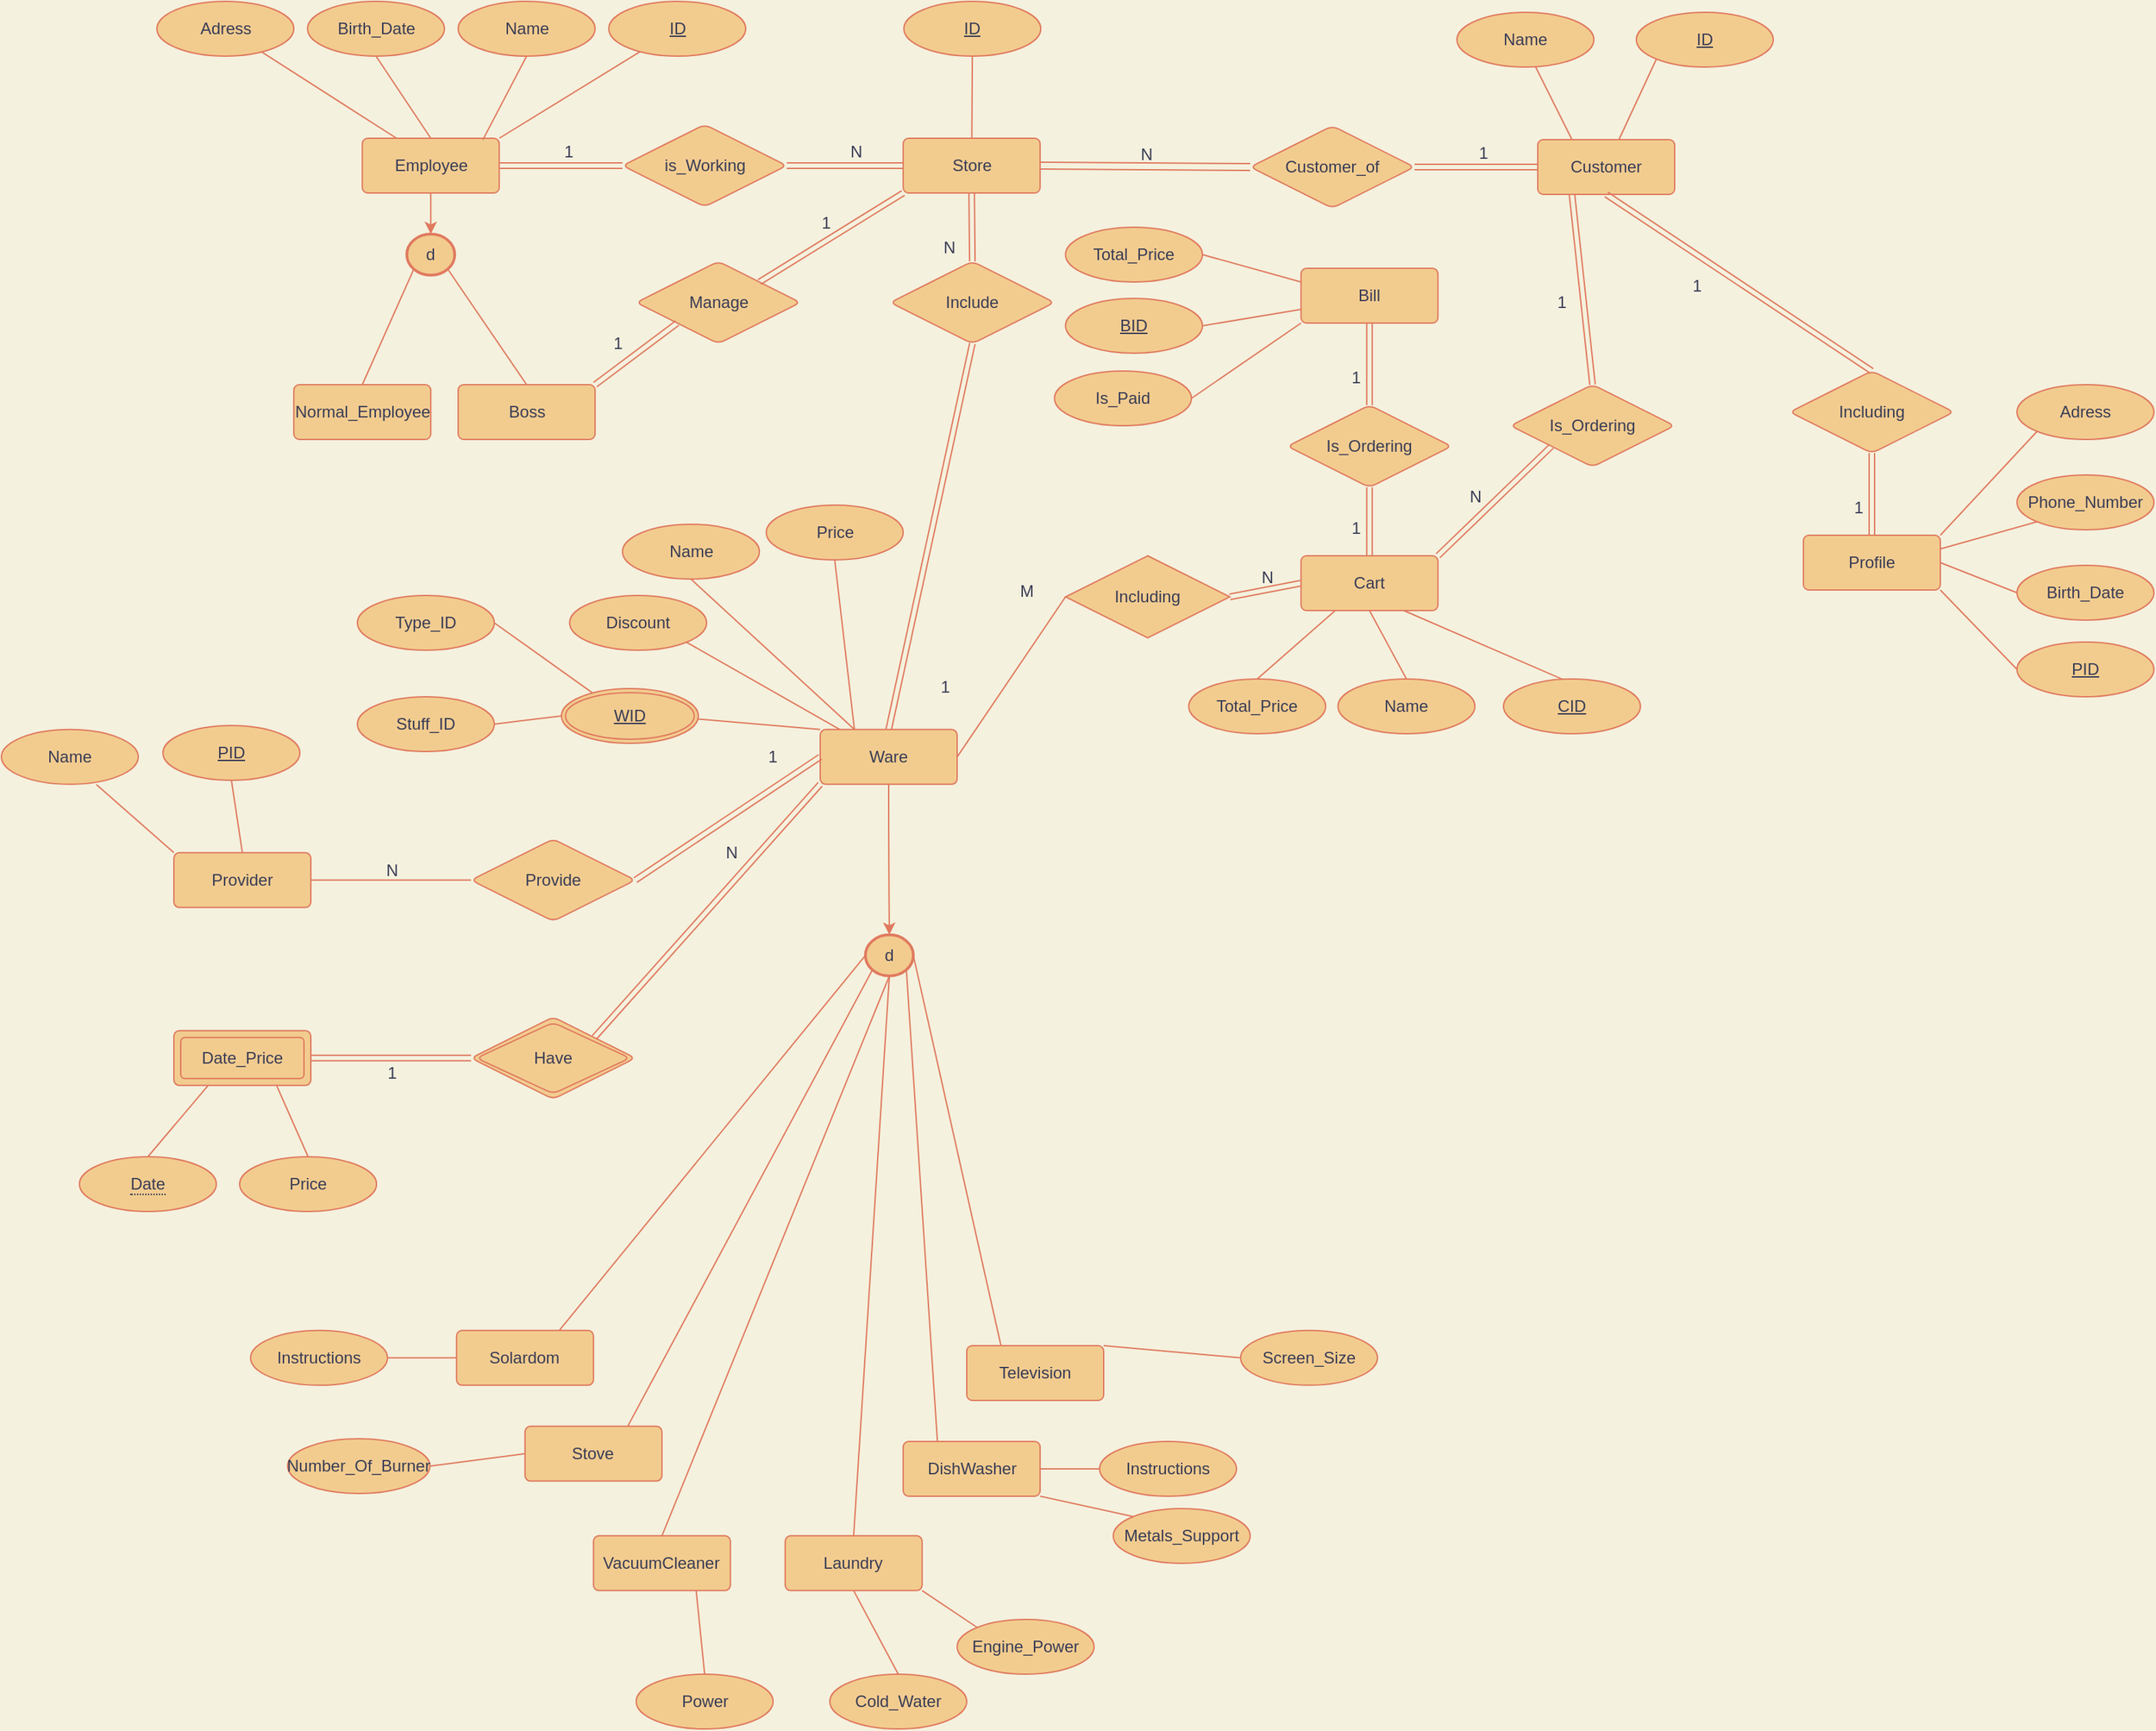 <mxfile version="20.3.0" type="device"><diagram id="0K8m67mz3kVKrbg-0dJ5" name="Page-1"><mxGraphModel dx="1678" dy="1088" grid="0" gridSize="10" guides="1" tooltips="1" connect="1" arrows="1" fold="1" page="0" pageScale="1" pageWidth="850" pageHeight="1100" background="#F4F1DE" math="0" shadow="0"><root><mxCell id="0"/><mxCell id="1" parent="0"/><mxCell id="7-A9rH8ez6RFfHPaf1sq-1" value="Store" style="rounded=1;arcSize=10;whiteSpace=wrap;html=1;align=center;fillColor=#F2CC8F;strokeColor=#E07A5F;fontColor=#393C56;" parent="1" vertex="1"><mxGeometry x="306.59" y="-1" width="100" height="40" as="geometry"/></mxCell><mxCell id="7-A9rH8ez6RFfHPaf1sq-2" value="Customer" style="rounded=1;arcSize=10;whiteSpace=wrap;html=1;align=center;fillColor=#F2CC8F;strokeColor=#E07A5F;fontColor=#393C56;" parent="1" vertex="1"><mxGeometry x="770" width="100" height="40" as="geometry"/></mxCell><mxCell id="7-A9rH8ez6RFfHPaf1sq-3" value="Profile" style="rounded=1;arcSize=10;whiteSpace=wrap;html=1;align=center;fillColor=#F2CC8F;strokeColor=#E07A5F;fontColor=#393C56;" parent="1" vertex="1"><mxGeometry x="964" y="289" width="100" height="40" as="geometry"/></mxCell><mxCell id="Cw_K9Ib3Nc2-OwLDgneB-22" style="edgeStyle=none;rounded=0;orthogonalLoop=1;jettySize=auto;html=1;exitX=0.75;exitY=1;exitDx=0;exitDy=0;entryX=0.5;entryY=0;entryDx=0;entryDy=0;strokeColor=#E07A5F;fontColor=#393C56;endArrow=none;endFill=0;fillColor=#F2CC8F;labelBackgroundColor=#F4F1DE;" parent="1" source="7-A9rH8ez6RFfHPaf1sq-4" edge="1"><mxGeometry relative="1" as="geometry"><mxPoint x="792.13" y="396" as="targetPoint"/></mxGeometry></mxCell><mxCell id="Cw_K9Ib3Nc2-OwLDgneB-26" style="edgeStyle=none;rounded=0;orthogonalLoop=1;jettySize=auto;html=1;exitX=0.25;exitY=1;exitDx=0;exitDy=0;entryX=0.5;entryY=0;entryDx=0;entryDy=0;strokeColor=#E07A5F;fontColor=#393C56;endArrow=none;endFill=0;fillColor=#F2CC8F;labelBackgroundColor=#F4F1DE;" parent="1" source="7-A9rH8ez6RFfHPaf1sq-4" target="Cw_K9Ib3Nc2-OwLDgneB-25" edge="1"><mxGeometry relative="1" as="geometry"/></mxCell><mxCell id="7-A9rH8ez6RFfHPaf1sq-4" value="Cart" style="rounded=1;arcSize=10;whiteSpace=wrap;html=1;align=center;fillColor=#F2CC8F;strokeColor=#E07A5F;fontColor=#393C56;" parent="1" vertex="1"><mxGeometry x="597.13" y="304" width="100" height="40" as="geometry"/></mxCell><mxCell id="Cw_K9Ib3Nc2-OwLDgneB-28" style="edgeStyle=none;rounded=0;orthogonalLoop=1;jettySize=auto;html=1;exitX=0;exitY=0.75;exitDx=0;exitDy=0;entryX=1;entryY=0.5;entryDx=0;entryDy=0;strokeColor=#E07A5F;fontColor=#393C56;endArrow=none;endFill=0;fillColor=#F2CC8F;labelBackgroundColor=#F4F1DE;" parent="1" source="7-A9rH8ez6RFfHPaf1sq-5" target="Cw_K9Ib3Nc2-OwLDgneB-27" edge="1"><mxGeometry relative="1" as="geometry"/></mxCell><mxCell id="Cw_K9Ib3Nc2-OwLDgneB-31" style="edgeStyle=none;rounded=0;orthogonalLoop=1;jettySize=auto;html=1;exitX=0;exitY=0.25;exitDx=0;exitDy=0;entryX=1;entryY=0.5;entryDx=0;entryDy=0;strokeColor=#E07A5F;fontColor=#393C56;endArrow=none;endFill=0;fillColor=#F2CC8F;labelBackgroundColor=#F4F1DE;" parent="1" source="7-A9rH8ez6RFfHPaf1sq-5" target="Cw_K9Ib3Nc2-OwLDgneB-30" edge="1"><mxGeometry relative="1" as="geometry"/></mxCell><mxCell id="7-A9rH8ez6RFfHPaf1sq-5" value="Bill" style="rounded=1;arcSize=10;whiteSpace=wrap;html=1;align=center;fillColor=#F2CC8F;strokeColor=#E07A5F;fontColor=#393C56;" parent="1" vertex="1"><mxGeometry x="597.13" y="94" width="100" height="40" as="geometry"/></mxCell><mxCell id="6BX1TcSBkfAeK8ktZ0LU-43" style="edgeStyle=orthogonalEdgeStyle;rounded=1;orthogonalLoop=1;jettySize=auto;html=1;exitX=0.5;exitY=1;exitDx=0;exitDy=0;entryX=0.5;entryY=0;entryDx=0;entryDy=0;entryPerimeter=0;fontSize=12;fillColor=#F2CC8F;arcSize=10;labelBackgroundColor=#F4F1DE;strokeColor=#E07A5F;fontColor=#393C56;curved=1;" parent="1" source="7-A9rH8ez6RFfHPaf1sq-6" target="UcFpn1tw72KfhD2jAmFP-2" edge="1"><mxGeometry relative="1" as="geometry"/></mxCell><mxCell id="7-A9rH8ez6RFfHPaf1sq-6" value="Ware" style="rounded=1;arcSize=10;whiteSpace=wrap;html=1;align=center;fillColor=#F2CC8F;strokeColor=#E07A5F;fontColor=#393C56;" parent="1" vertex="1"><mxGeometry x="246" y="430.93" width="100" height="40" as="geometry"/></mxCell><mxCell id="UcFpn1tw72KfhD2jAmFP-2" value="d" style="strokeWidth=2;html=1;shape=mxgraph.flowchart.start_2;whiteSpace=wrap;rounded=1;arcSize=10;fillColor=#F2CC8F;strokeColor=#E07A5F;fontColor=#393C56;" parent="1" vertex="1"><mxGeometry x="279" y="580.93" width="35" height="30" as="geometry"/></mxCell><mxCell id="LbH3rK-ADsVCPcnvEdE2-10" style="rounded=0;orthogonalLoop=1;jettySize=auto;html=1;exitX=1;exitY=0;exitDx=0;exitDy=0;entryX=0;entryY=0.5;entryDx=0;entryDy=0;strokeColor=#E07A5F;fontColor=#393C56;fillColor=#F2CC8F;endArrow=none;endFill=0;" edge="1" parent="1" source="UcFpn1tw72KfhD2jAmFP-3" target="LbH3rK-ADsVCPcnvEdE2-9"><mxGeometry relative="1" as="geometry"/></mxCell><mxCell id="UcFpn1tw72KfhD2jAmFP-3" value="Television" style="rounded=1;arcSize=10;whiteSpace=wrap;html=1;align=center;fillColor=#F2CC8F;strokeColor=#E07A5F;fontColor=#393C56;" parent="1" vertex="1"><mxGeometry x="353" y="881" width="100" height="40" as="geometry"/></mxCell><mxCell id="LbH3rK-ADsVCPcnvEdE2-20" style="edgeStyle=none;rounded=0;orthogonalLoop=1;jettySize=auto;html=1;exitX=1;exitY=0.5;exitDx=0;exitDy=0;strokeColor=#E07A5F;fontColor=#393C56;endArrow=none;endFill=0;fillColor=#F2CC8F;entryX=0;entryY=0.5;entryDx=0;entryDy=0;" edge="1" parent="1" source="UcFpn1tw72KfhD2jAmFP-4" target="LbH3rK-ADsVCPcnvEdE2-19"><mxGeometry relative="1" as="geometry"/></mxCell><mxCell id="LbH3rK-ADsVCPcnvEdE2-23" style="edgeStyle=none;rounded=0;orthogonalLoop=1;jettySize=auto;html=1;exitX=1;exitY=1;exitDx=0;exitDy=0;entryX=0;entryY=0;entryDx=0;entryDy=0;strokeColor=#E07A5F;fontColor=#393C56;endArrow=none;endFill=0;fillColor=#F2CC8F;" edge="1" parent="1" source="UcFpn1tw72KfhD2jAmFP-4" target="LbH3rK-ADsVCPcnvEdE2-22"><mxGeometry relative="1" as="geometry"/></mxCell><mxCell id="UcFpn1tw72KfhD2jAmFP-4" value="DishWasher" style="rounded=1;arcSize=10;whiteSpace=wrap;html=1;align=center;fillColor=#F2CC8F;strokeColor=#E07A5F;fontColor=#393C56;" parent="1" vertex="1"><mxGeometry x="306.59" y="951" width="100" height="40" as="geometry"/></mxCell><mxCell id="LbH3rK-ADsVCPcnvEdE2-26" style="edgeStyle=none;rounded=0;orthogonalLoop=1;jettySize=auto;html=1;exitX=0.5;exitY=1;exitDx=0;exitDy=0;entryX=0.5;entryY=0;entryDx=0;entryDy=0;strokeColor=#E07A5F;fontColor=#393C56;endArrow=none;endFill=0;fillColor=#F2CC8F;" edge="1" parent="1" source="UcFpn1tw72KfhD2jAmFP-5" target="LbH3rK-ADsVCPcnvEdE2-25"><mxGeometry relative="1" as="geometry"/></mxCell><mxCell id="LbH3rK-ADsVCPcnvEdE2-27" style="edgeStyle=none;rounded=0;orthogonalLoop=1;jettySize=auto;html=1;exitX=1;exitY=1;exitDx=0;exitDy=0;entryX=0;entryY=0;entryDx=0;entryDy=0;strokeColor=#E07A5F;fontColor=#393C56;endArrow=none;endFill=0;fillColor=#F2CC8F;" edge="1" parent="1" source="UcFpn1tw72KfhD2jAmFP-5" target="LbH3rK-ADsVCPcnvEdE2-24"><mxGeometry relative="1" as="geometry"/></mxCell><mxCell id="UcFpn1tw72KfhD2jAmFP-5" value="Laundry" style="rounded=1;arcSize=10;whiteSpace=wrap;html=1;align=center;fillColor=#F2CC8F;strokeColor=#E07A5F;fontColor=#393C56;" parent="1" vertex="1"><mxGeometry x="220.41" y="1019.93" width="100" height="40" as="geometry"/></mxCell><mxCell id="UcFpn1tw72KfhD2jAmFP-6" value="Stove" style="rounded=1;arcSize=10;whiteSpace=wrap;html=1;align=center;fillColor=#F2CC8F;strokeColor=#E07A5F;fontColor=#393C56;" parent="1" vertex="1"><mxGeometry x="30.41" y="939.93" width="100" height="40" as="geometry"/></mxCell><mxCell id="UcFpn1tw72KfhD2jAmFP-7" value="Solardom" style="rounded=1;arcSize=10;whiteSpace=wrap;html=1;align=center;fillColor=#F2CC8F;strokeColor=#E07A5F;fontColor=#393C56;" parent="1" vertex="1"><mxGeometry x="-19.59" y="869.93" width="100" height="40" as="geometry"/></mxCell><mxCell id="LbH3rK-ADsVCPcnvEdE2-29" style="edgeStyle=none;rounded=0;orthogonalLoop=1;jettySize=auto;html=1;exitX=0.75;exitY=1;exitDx=0;exitDy=0;entryX=0.5;entryY=0;entryDx=0;entryDy=0;strokeColor=#E07A5F;fontColor=#393C56;endArrow=none;endFill=0;fillColor=#F2CC8F;" edge="1" parent="1" source="UcFpn1tw72KfhD2jAmFP-8" target="LbH3rK-ADsVCPcnvEdE2-28"><mxGeometry relative="1" as="geometry"/></mxCell><mxCell id="UcFpn1tw72KfhD2jAmFP-8" value="VacuumCleaner" style="rounded=1;arcSize=10;whiteSpace=wrap;html=1;align=center;fillColor=#F2CC8F;strokeColor=#E07A5F;fontColor=#393C56;" parent="1" vertex="1"><mxGeometry x="80.41" y="1019.93" width="100" height="40" as="geometry"/></mxCell><mxCell id="Cw_K9Ib3Nc2-OwLDgneB-60" style="edgeStyle=none;rounded=0;orthogonalLoop=1;jettySize=auto;html=1;exitX=0.5;exitY=0;exitDx=0;exitDy=0;entryX=0.5;entryY=1;entryDx=0;entryDy=0;strokeColor=#E07A5F;fontColor=#393C56;endArrow=none;endFill=0;fillColor=#F2CC8F;labelBackgroundColor=#F4F1DE;" parent="1" source="UcFpn1tw72KfhD2jAmFP-10" target="Cw_K9Ib3Nc2-OwLDgneB-58" edge="1"><mxGeometry relative="1" as="geometry"/></mxCell><mxCell id="Cw_K9Ib3Nc2-OwLDgneB-61" style="edgeStyle=none;rounded=0;orthogonalLoop=1;jettySize=auto;html=1;exitX=0;exitY=0;exitDx=0;exitDy=0;entryX=0.694;entryY=1.005;entryDx=0;entryDy=0;entryPerimeter=0;strokeColor=#E07A5F;fontColor=#393C56;endArrow=none;endFill=0;fillColor=#F2CC8F;labelBackgroundColor=#F4F1DE;" parent="1" source="UcFpn1tw72KfhD2jAmFP-10" target="Cw_K9Ib3Nc2-OwLDgneB-59" edge="1"><mxGeometry relative="1" as="geometry"/></mxCell><mxCell id="UcFpn1tw72KfhD2jAmFP-10" value="Provider" style="rounded=1;arcSize=10;whiteSpace=wrap;html=1;align=center;fillColor=#F2CC8F;strokeColor=#E07A5F;fontColor=#393C56;" parent="1" vertex="1"><mxGeometry x="-226" y="520.93" width="100" height="40" as="geometry"/></mxCell><mxCell id="UcFpn1tw72KfhD2jAmFP-11" value="Boss" style="rounded=1;arcSize=10;whiteSpace=wrap;html=1;align=center;fillColor=#F2CC8F;strokeColor=#E07A5F;fontColor=#393C56;" parent="1" vertex="1"><mxGeometry x="-18.41" y="179" width="100" height="40" as="geometry"/></mxCell><mxCell id="6BX1TcSBkfAeK8ktZ0LU-69" style="edgeStyle=orthogonalEdgeStyle;rounded=1;orthogonalLoop=1;jettySize=auto;html=1;exitX=0.5;exitY=1;exitDx=0;exitDy=0;entryX=0.5;entryY=0;entryDx=0;entryDy=0;entryPerimeter=0;fontSize=12;fillColor=#F2CC8F;arcSize=10;labelBackgroundColor=#F4F1DE;strokeColor=#E07A5F;fontColor=#393C56;curved=1;" parent="1" source="UcFpn1tw72KfhD2jAmFP-12" target="6BX1TcSBkfAeK8ktZ0LU-68" edge="1"><mxGeometry relative="1" as="geometry"/></mxCell><mxCell id="6BX1TcSBkfAeK8ktZ0LU-89" style="edgeStyle=none;rounded=1;orthogonalLoop=1;jettySize=auto;html=1;exitX=1;exitY=0;exitDx=0;exitDy=0;endArrow=none;endFill=0;fontSize=12;fillColor=#F2CC8F;arcSize=10;labelBackgroundColor=#F4F1DE;strokeColor=#E07A5F;fontColor=#393C56;curved=1;" parent="1" source="UcFpn1tw72KfhD2jAmFP-12" target="6BX1TcSBkfAeK8ktZ0LU-88" edge="1"><mxGeometry relative="1" as="geometry"/></mxCell><mxCell id="6BX1TcSBkfAeK8ktZ0LU-100" style="rounded=1;orthogonalLoop=1;jettySize=auto;html=1;exitX=0.25;exitY=0;exitDx=0;exitDy=0;strokeColor=#E07A5F;fontColor=#393C56;fillColor=#F2CC8F;endArrow=none;endFill=0;labelBackgroundColor=#F4F1DE;curved=1;" parent="1" source="UcFpn1tw72KfhD2jAmFP-12" target="6BX1TcSBkfAeK8ktZ0LU-96" edge="1"><mxGeometry relative="1" as="geometry"/></mxCell><mxCell id="UcFpn1tw72KfhD2jAmFP-12" value="Employee" style="rounded=1;arcSize=10;whiteSpace=wrap;html=1;align=center;fillColor=#F2CC8F;strokeColor=#E07A5F;fontColor=#393C56;" parent="1" vertex="1"><mxGeometry x="-88.41" y="-1" width="100" height="40" as="geometry"/></mxCell><mxCell id="6BX1TcSBkfAeK8ktZ0LU-1" value="Customer_of" style="shape=rhombus;perimeter=rhombusPerimeter;whiteSpace=wrap;html=1;align=center;rounded=1;arcSize=10;fillColor=#F2CC8F;strokeColor=#E07A5F;fontColor=#393C56;" parent="1" vertex="1"><mxGeometry x="560" y="-10" width="120" height="60" as="geometry"/></mxCell><mxCell id="6BX1TcSBkfAeK8ktZ0LU-2" value="" style="shape=link;html=1;rounded=1;exitX=1;exitY=0.5;exitDx=0;exitDy=0;width=-5;entryX=0;entryY=0.5;entryDx=0;entryDy=0;fontSize=12;fillColor=#F2CC8F;arcSize=10;labelBackgroundColor=#F4F1DE;strokeColor=#E07A5F;fontColor=#393C56;curved=1;" parent="1" source="7-A9rH8ez6RFfHPaf1sq-1" target="6BX1TcSBkfAeK8ktZ0LU-1" edge="1"><mxGeometry relative="1" as="geometry"><mxPoint x="460" y="130" as="sourcePoint"/><mxPoint x="620" y="130" as="targetPoint"/></mxGeometry></mxCell><mxCell id="6BX1TcSBkfAeK8ktZ0LU-3" value="N" style="resizable=0;html=1;align=center;verticalAlign=middle;rounded=1;arcSize=10;fillColor=#F2CC8F;strokeColor=#E07A5F;fontColor=#393C56;" parent="6BX1TcSBkfAeK8ktZ0LU-2" connectable="0" vertex="1"><mxGeometry x="1" relative="1" as="geometry"><mxPoint x="-76" y="-9" as="offset"/></mxGeometry></mxCell><mxCell id="6BX1TcSBkfAeK8ktZ0LU-9" value="" style="shape=link;html=1;rounded=1;exitX=1;exitY=0.5;exitDx=0;exitDy=0;entryX=0;entryY=0.5;entryDx=0;entryDy=0;fontSize=12;fillColor=#F2CC8F;arcSize=10;labelBackgroundColor=#F4F1DE;strokeColor=#E07A5F;fontColor=#393C56;curved=1;" parent="1" source="6BX1TcSBkfAeK8ktZ0LU-1" target="7-A9rH8ez6RFfHPaf1sq-2" edge="1"><mxGeometry relative="1" as="geometry"><mxPoint x="570" y="159.5" as="sourcePoint"/><mxPoint x="730" y="159.5" as="targetPoint"/></mxGeometry></mxCell><mxCell id="6BX1TcSBkfAeK8ktZ0LU-10" value="1" style="resizable=0;html=1;align=center;verticalAlign=middle;rounded=1;arcSize=10;fillColor=#F2CC8F;strokeColor=#E07A5F;fontColor=#393C56;" parent="6BX1TcSBkfAeK8ktZ0LU-9" connectable="0" vertex="1"><mxGeometry x="1" relative="1" as="geometry"><mxPoint x="-40" y="-10" as="offset"/></mxGeometry></mxCell><mxCell id="6BX1TcSBkfAeK8ktZ0LU-11" value="Including" style="shape=rhombus;perimeter=rhombusPerimeter;whiteSpace=wrap;html=1;align=center;rounded=1;arcSize=10;fillColor=#F2CC8F;strokeColor=#E07A5F;fontColor=#393C56;" parent="1" vertex="1"><mxGeometry x="954" y="169" width="120" height="60" as="geometry"/></mxCell><mxCell id="6BX1TcSBkfAeK8ktZ0LU-12" value="" style="shape=link;html=1;rounded=1;entryX=0.5;entryY=1;entryDx=0;entryDy=0;exitX=0.5;exitY=0;exitDx=0;exitDy=0;fontSize=12;fillColor=#F2CC8F;arcSize=10;labelBackgroundColor=#F4F1DE;strokeColor=#E07A5F;fontColor=#393C56;curved=1;" parent="1" source="6BX1TcSBkfAeK8ktZ0LU-11" target="7-A9rH8ez6RFfHPaf1sq-2" edge="1"><mxGeometry relative="1" as="geometry"><mxPoint x="600" y="110" as="sourcePoint"/><mxPoint x="760" y="110" as="targetPoint"/></mxGeometry></mxCell><mxCell id="6BX1TcSBkfAeK8ktZ0LU-13" value="1" style="resizable=0;html=1;align=center;verticalAlign=middle;rounded=1;arcSize=10;fillColor=#F2CC8F;strokeColor=#E07A5F;fontColor=#393C56;" parent="6BX1TcSBkfAeK8ktZ0LU-12" connectable="0" vertex="1"><mxGeometry x="1" relative="1" as="geometry"><mxPoint x="66" y="67" as="offset"/></mxGeometry></mxCell><mxCell id="6BX1TcSBkfAeK8ktZ0LU-14" value="" style="shape=link;html=1;rounded=1;entryX=0.5;entryY=1;entryDx=0;entryDy=0;exitX=0.5;exitY=0;exitDx=0;exitDy=0;fontSize=12;fillColor=#F2CC8F;arcSize=10;labelBackgroundColor=#F4F1DE;strokeColor=#E07A5F;fontColor=#393C56;curved=1;" parent="1" source="7-A9rH8ez6RFfHPaf1sq-3" target="6BX1TcSBkfAeK8ktZ0LU-11" edge="1"><mxGeometry relative="1" as="geometry"><mxPoint x="734" y="279" as="sourcePoint"/><mxPoint x="894" y="279" as="targetPoint"/></mxGeometry></mxCell><mxCell id="6BX1TcSBkfAeK8ktZ0LU-15" value="1" style="resizable=0;html=1;align=center;verticalAlign=middle;rounded=1;arcSize=10;fillColor=#F2CC8F;strokeColor=#E07A5F;fontColor=#393C56;" parent="6BX1TcSBkfAeK8ktZ0LU-14" connectable="0" vertex="1"><mxGeometry x="1" relative="1" as="geometry"><mxPoint x="-10" y="40" as="offset"/></mxGeometry></mxCell><mxCell id="6BX1TcSBkfAeK8ktZ0LU-21" value="Is_Ordering" style="shape=rhombus;perimeter=rhombusPerimeter;whiteSpace=wrap;html=1;align=center;rounded=1;arcSize=10;fillColor=#F2CC8F;strokeColor=#E07A5F;fontColor=#393C56;" parent="1" vertex="1"><mxGeometry x="587.13" y="194" width="120" height="60" as="geometry"/></mxCell><mxCell id="6BX1TcSBkfAeK8ktZ0LU-22" value="" style="shape=link;html=1;rounded=1;entryX=0.5;entryY=1;entryDx=0;entryDy=0;exitX=0.5;exitY=0;exitDx=0;exitDy=0;fontSize=12;fillColor=#F2CC8F;arcSize=10;labelBackgroundColor=#F4F1DE;strokeColor=#E07A5F;fontColor=#393C56;curved=1;" parent="1" source="7-A9rH8ez6RFfHPaf1sq-4" target="6BX1TcSBkfAeK8ktZ0LU-21" edge="1"><mxGeometry relative="1" as="geometry"><mxPoint x="367.13" y="334" as="sourcePoint"/><mxPoint x="527.13" y="334" as="targetPoint"/></mxGeometry></mxCell><mxCell id="6BX1TcSBkfAeK8ktZ0LU-23" value="1" style="resizable=0;html=1;align=center;verticalAlign=middle;rounded=1;arcSize=10;fillColor=#F2CC8F;strokeColor=#E07A5F;fontColor=#393C56;" parent="6BX1TcSBkfAeK8ktZ0LU-22" connectable="0" vertex="1"><mxGeometry x="1" relative="1" as="geometry"><mxPoint x="-10" y="30" as="offset"/></mxGeometry></mxCell><mxCell id="6BX1TcSBkfAeK8ktZ0LU-24" value="" style="shape=link;html=1;rounded=1;entryX=0.5;entryY=1;entryDx=0;entryDy=0;exitX=0.5;exitY=0;exitDx=0;exitDy=0;fontSize=12;fillColor=#F2CC8F;arcSize=10;labelBackgroundColor=#F4F1DE;strokeColor=#E07A5F;fontColor=#393C56;curved=1;" parent="1" source="6BX1TcSBkfAeK8ktZ0LU-21" target="7-A9rH8ez6RFfHPaf1sq-5" edge="1"><mxGeometry relative="1" as="geometry"><mxPoint x="367.13" y="334" as="sourcePoint"/><mxPoint x="527.13" y="334" as="targetPoint"/></mxGeometry></mxCell><mxCell id="6BX1TcSBkfAeK8ktZ0LU-25" value="1" style="resizable=0;html=1;align=center;verticalAlign=middle;rounded=1;arcSize=10;fillColor=#F2CC8F;strokeColor=#E07A5F;fontColor=#393C56;" parent="6BX1TcSBkfAeK8ktZ0LU-24" connectable="0" vertex="1"><mxGeometry x="1" relative="1" as="geometry"><mxPoint x="-10" y="40" as="offset"/></mxGeometry></mxCell><mxCell id="6BX1TcSBkfAeK8ktZ0LU-31" value="Include" style="shape=rhombus;perimeter=rhombusPerimeter;whiteSpace=wrap;html=1;align=center;rounded=1;arcSize=10;fillColor=#F2CC8F;strokeColor=#E07A5F;fontColor=#393C56;" parent="1" vertex="1"><mxGeometry x="297.09" y="89" width="120" height="60" as="geometry"/></mxCell><mxCell id="6BX1TcSBkfAeK8ktZ0LU-32" value="" style="shape=link;html=1;rounded=1;entryX=0.5;entryY=1;entryDx=0;entryDy=0;exitX=0.5;exitY=0;exitDx=0;exitDy=0;fontSize=12;fillColor=#F2CC8F;arcSize=10;labelBackgroundColor=#F4F1DE;strokeColor=#E07A5F;fontColor=#393C56;curved=1;" parent="1" source="6BX1TcSBkfAeK8ktZ0LU-31" target="7-A9rH8ez6RFfHPaf1sq-1" edge="1"><mxGeometry relative="1" as="geometry"><mxPoint x="271.59" y="249" as="sourcePoint"/><mxPoint x="431.59" y="249" as="targetPoint"/></mxGeometry></mxCell><mxCell id="6BX1TcSBkfAeK8ktZ0LU-33" value="N" style="resizable=0;html=1;align=center;verticalAlign=middle;rounded=1;arcSize=10;fillColor=#F2CC8F;strokeColor=#E07A5F;fontColor=#393C56;" parent="6BX1TcSBkfAeK8ktZ0LU-32" connectable="0" vertex="1"><mxGeometry x="1" relative="1" as="geometry"><mxPoint x="-17" y="40" as="offset"/></mxGeometry></mxCell><mxCell id="6BX1TcSBkfAeK8ktZ0LU-34" value="" style="shape=link;html=1;rounded=1;entryX=0.5;entryY=1;entryDx=0;entryDy=0;exitX=0.5;exitY=0;exitDx=0;exitDy=0;fontSize=12;fillColor=#F2CC8F;arcSize=10;labelBackgroundColor=#F4F1DE;strokeColor=#E07A5F;fontColor=#393C56;curved=1;" parent="1" source="7-A9rH8ez6RFfHPaf1sq-6" target="6BX1TcSBkfAeK8ktZ0LU-31" edge="1"><mxGeometry relative="1" as="geometry"><mxPoint x="271.59" y="249" as="sourcePoint"/><mxPoint x="431.59" y="249" as="targetPoint"/></mxGeometry></mxCell><mxCell id="6BX1TcSBkfAeK8ktZ0LU-35" value="1" style="resizable=0;html=1;align=center;verticalAlign=middle;rounded=1;arcSize=10;fillColor=#F2CC8F;strokeColor=#E07A5F;fontColor=#393C56;" parent="6BX1TcSBkfAeK8ktZ0LU-34" connectable="0" vertex="1"><mxGeometry x="1" relative="1" as="geometry"><mxPoint x="-20" y="251" as="offset"/></mxGeometry></mxCell><mxCell id="6BX1TcSBkfAeK8ktZ0LU-41" value="is_Working" style="shape=rhombus;perimeter=rhombusPerimeter;whiteSpace=wrap;html=1;align=center;rounded=1;arcSize=10;fillColor=#F2CC8F;strokeColor=#E07A5F;fontColor=#393C56;" parent="1" vertex="1"><mxGeometry x="101.59" y="-11" width="120" height="60" as="geometry"/></mxCell><mxCell id="6BX1TcSBkfAeK8ktZ0LU-44" value="" style="endArrow=none;html=1;rounded=1;entryX=0;entryY=0.5;entryDx=0;entryDy=0;entryPerimeter=0;exitX=0.75;exitY=0;exitDx=0;exitDy=0;fontSize=12;fillColor=#F2CC8F;arcSize=10;labelBackgroundColor=#F4F1DE;strokeColor=#E07A5F;fontColor=#393C56;curved=1;" parent="1" source="UcFpn1tw72KfhD2jAmFP-7" target="UcFpn1tw72KfhD2jAmFP-2" edge="1"><mxGeometry relative="1" as="geometry"><mxPoint x="279.41" y="681.93" as="sourcePoint"/><mxPoint x="439.41" y="681.93" as="targetPoint"/></mxGeometry></mxCell><mxCell id="6BX1TcSBkfAeK8ktZ0LU-48" value="" style="endArrow=none;html=1;rounded=1;exitX=0.75;exitY=0;exitDx=0;exitDy=0;entryX=0.145;entryY=0.855;entryDx=0;entryDy=0;entryPerimeter=0;fontSize=12;fillColor=#F2CC8F;arcSize=10;labelBackgroundColor=#F4F1DE;strokeColor=#E07A5F;fontColor=#393C56;curved=1;" parent="1" source="UcFpn1tw72KfhD2jAmFP-6" target="UcFpn1tw72KfhD2jAmFP-2" edge="1"><mxGeometry relative="1" as="geometry"><mxPoint x="279.41" y="681.93" as="sourcePoint"/><mxPoint x="439.41" y="681.93" as="targetPoint"/></mxGeometry></mxCell><mxCell id="6BX1TcSBkfAeK8ktZ0LU-49" value="" style="endArrow=none;html=1;rounded=1;exitX=0.5;exitY=0;exitDx=0;exitDy=0;entryX=0.5;entryY=1;entryDx=0;entryDy=0;entryPerimeter=0;fontSize=12;fillColor=#F2CC8F;arcSize=10;labelBackgroundColor=#F4F1DE;strokeColor=#E07A5F;fontColor=#393C56;curved=1;" parent="1" source="UcFpn1tw72KfhD2jAmFP-8" target="UcFpn1tw72KfhD2jAmFP-2" edge="1"><mxGeometry relative="1" as="geometry"><mxPoint x="279.41" y="681.93" as="sourcePoint"/><mxPoint x="439.41" y="681.93" as="targetPoint"/></mxGeometry></mxCell><mxCell id="6BX1TcSBkfAeK8ktZ0LU-50" value="" style="endArrow=none;html=1;rounded=1;exitX=0.5;exitY=0;exitDx=0;exitDy=0;entryX=0.5;entryY=1;entryDx=0;entryDy=0;entryPerimeter=0;fontSize=12;fillColor=#F2CC8F;arcSize=10;labelBackgroundColor=#F4F1DE;strokeColor=#E07A5F;fontColor=#393C56;curved=1;" parent="1" source="UcFpn1tw72KfhD2jAmFP-5" target="UcFpn1tw72KfhD2jAmFP-2" edge="1"><mxGeometry relative="1" as="geometry"><mxPoint x="279.41" y="681.93" as="sourcePoint"/><mxPoint x="439.41" y="681.93" as="targetPoint"/></mxGeometry></mxCell><mxCell id="6BX1TcSBkfAeK8ktZ0LU-51" value="" style="endArrow=none;html=1;rounded=1;exitX=0.855;exitY=0.855;exitDx=0;exitDy=0;exitPerimeter=0;fontSize=12;fillColor=#F2CC8F;arcSize=10;labelBackgroundColor=#F4F1DE;strokeColor=#E07A5F;fontColor=#393C56;curved=1;entryX=0.25;entryY=0;entryDx=0;entryDy=0;" parent="1" source="UcFpn1tw72KfhD2jAmFP-2" target="UcFpn1tw72KfhD2jAmFP-4" edge="1"><mxGeometry relative="1" as="geometry"><mxPoint x="279.41" y="681.93" as="sourcePoint"/><mxPoint x="329.194" y="939.93" as="targetPoint"/></mxGeometry></mxCell><mxCell id="6BX1TcSBkfAeK8ktZ0LU-52" value="" style="endArrow=none;html=1;rounded=1;entryX=0.25;entryY=0;entryDx=0;entryDy=0;exitX=1;exitY=0.5;exitDx=0;exitDy=0;exitPerimeter=0;fontSize=12;fillColor=#F2CC8F;arcSize=10;labelBackgroundColor=#F4F1DE;strokeColor=#E07A5F;fontColor=#393C56;curved=1;" parent="1" source="UcFpn1tw72KfhD2jAmFP-2" target="UcFpn1tw72KfhD2jAmFP-3" edge="1"><mxGeometry relative="1" as="geometry"><mxPoint x="279.41" y="681.93" as="sourcePoint"/><mxPoint x="439.41" y="681.93" as="targetPoint"/></mxGeometry></mxCell><mxCell id="6BX1TcSBkfAeK8ktZ0LU-53" value="Provide" style="shape=rhombus;perimeter=rhombusPerimeter;whiteSpace=wrap;html=1;align=center;rounded=1;arcSize=10;fillColor=#F2CC8F;strokeColor=#E07A5F;fontColor=#393C56;" parent="1" vertex="1"><mxGeometry x="-9" y="510.93" width="120" height="60" as="geometry"/></mxCell><mxCell id="6BX1TcSBkfAeK8ktZ0LU-54" value="" style="shape=link;html=1;rounded=1;exitX=1;exitY=0.5;exitDx=0;exitDy=0;entryX=0;entryY=0.5;entryDx=0;entryDy=0;fontSize=12;fillColor=#F2CC8F;arcSize=10;labelBackgroundColor=#F4F1DE;strokeColor=#E07A5F;fontColor=#393C56;curved=1;" parent="1" source="6BX1TcSBkfAeK8ktZ0LU-53" target="7-A9rH8ez6RFfHPaf1sq-6" edge="1"><mxGeometry relative="1" as="geometry"><mxPoint x="211.0" y="580.93" as="sourcePoint"/><mxPoint x="371" y="580.93" as="targetPoint"/></mxGeometry></mxCell><mxCell id="6BX1TcSBkfAeK8ktZ0LU-55" value="1" style="resizable=0;html=1;align=center;verticalAlign=middle;rounded=1;arcSize=10;fillColor=#F2CC8F;strokeColor=#E07A5F;fontColor=#393C56;" parent="6BX1TcSBkfAeK8ktZ0LU-54" connectable="0" vertex="1"><mxGeometry x="1" relative="1" as="geometry"><mxPoint x="-35" as="offset"/></mxGeometry></mxCell><mxCell id="6BX1TcSBkfAeK8ktZ0LU-56" value="" style="endArrow=none;html=1;rounded=1;exitX=1;exitY=0.5;exitDx=0;exitDy=0;entryX=0;entryY=0.5;entryDx=0;entryDy=0;fontSize=12;fillColor=#F2CC8F;arcSize=10;labelBackgroundColor=#F4F1DE;strokeColor=#E07A5F;fontColor=#393C56;curved=1;" parent="1" source="UcFpn1tw72KfhD2jAmFP-10" target="6BX1TcSBkfAeK8ktZ0LU-53" edge="1"><mxGeometry relative="1" as="geometry"><mxPoint x="161" y="670.93" as="sourcePoint"/><mxPoint x="321" y="670.93" as="targetPoint"/></mxGeometry></mxCell><mxCell id="6BX1TcSBkfAeK8ktZ0LU-57" value="N" style="resizable=0;html=1;align=center;verticalAlign=middle;rounded=1;arcSize=10;fillColor=#F2CC8F;strokeColor=#E07A5F;fontColor=#393C56;" parent="6BX1TcSBkfAeK8ktZ0LU-56" connectable="0" vertex="1"><mxGeometry x="1" relative="1" as="geometry"><mxPoint x="-58" y="-7" as="offset"/></mxGeometry></mxCell><mxCell id="6BX1TcSBkfAeK8ktZ0LU-58" value="Have" style="shape=rhombus;double=1;perimeter=rhombusPerimeter;whiteSpace=wrap;html=1;align=center;rounded=1;arcSize=10;fillColor=#F2CC8F;strokeColor=#E07A5F;fontColor=#393C56;" parent="1" vertex="1"><mxGeometry x="-9" y="640.93" width="120" height="60" as="geometry"/></mxCell><mxCell id="6BX1TcSBkfAeK8ktZ0LU-59" value="" style="shape=link;html=1;rounded=1;exitX=1;exitY=0;exitDx=0;exitDy=0;entryX=0;entryY=1;entryDx=0;entryDy=0;fontSize=12;fillColor=#F2CC8F;arcSize=10;labelBackgroundColor=#F4F1DE;strokeColor=#E07A5F;fontColor=#393C56;curved=1;" parent="1" source="6BX1TcSBkfAeK8ktZ0LU-58" target="7-A9rH8ez6RFfHPaf1sq-6" edge="1"><mxGeometry relative="1" as="geometry"><mxPoint x="181" y="580.93" as="sourcePoint"/><mxPoint x="341" y="580.93" as="targetPoint"/></mxGeometry></mxCell><mxCell id="6BX1TcSBkfAeK8ktZ0LU-60" value="N" style="resizable=0;html=1;align=center;verticalAlign=middle;rounded=1;arcSize=10;fillColor=#F2CC8F;strokeColor=#E07A5F;fontColor=#393C56;" parent="6BX1TcSBkfAeK8ktZ0LU-59" connectable="0" vertex="1"><mxGeometry x="1" relative="1" as="geometry"><mxPoint x="-65" y="50" as="offset"/></mxGeometry></mxCell><mxCell id="Cw_K9Ib3Nc2-OwLDgneB-63" style="edgeStyle=none;rounded=0;orthogonalLoop=1;jettySize=auto;html=1;exitX=0.25;exitY=1;exitDx=0;exitDy=0;entryX=0.5;entryY=0;entryDx=0;entryDy=0;strokeColor=#E07A5F;fontColor=#393C56;endArrow=none;endFill=0;fillColor=#F2CC8F;labelBackgroundColor=#F4F1DE;" parent="1" source="6BX1TcSBkfAeK8ktZ0LU-61" target="Cw_K9Ib3Nc2-OwLDgneB-62" edge="1"><mxGeometry relative="1" as="geometry"/></mxCell><mxCell id="Cw_K9Ib3Nc2-OwLDgneB-68" style="edgeStyle=none;rounded=0;orthogonalLoop=1;jettySize=auto;html=1;exitX=0.75;exitY=1;exitDx=0;exitDy=0;entryX=0.5;entryY=0;entryDx=0;entryDy=0;strokeColor=#E07A5F;fontColor=#393C56;endArrow=none;endFill=0;fillColor=#F2CC8F;labelBackgroundColor=#F4F1DE;" parent="1" source="6BX1TcSBkfAeK8ktZ0LU-61" target="Cw_K9Ib3Nc2-OwLDgneB-67" edge="1"><mxGeometry relative="1" as="geometry"/></mxCell><mxCell id="6BX1TcSBkfAeK8ktZ0LU-61" value="Date_Price" style="shape=ext;margin=3;double=1;whiteSpace=wrap;html=1;align=center;rounded=1;arcSize=10;fillColor=#F2CC8F;strokeColor=#E07A5F;fontColor=#393C56;" parent="1" vertex="1"><mxGeometry x="-226" y="650.93" width="100" height="40" as="geometry"/></mxCell><mxCell id="6BX1TcSBkfAeK8ktZ0LU-62" value="" style="shape=link;html=1;rounded=1;exitX=1;exitY=0.5;exitDx=0;exitDy=0;entryX=0;entryY=0.5;entryDx=0;entryDy=0;fontSize=12;fillColor=#F2CC8F;arcSize=10;labelBackgroundColor=#F4F1DE;strokeColor=#E07A5F;fontColor=#393C56;curved=1;" parent="1" source="6BX1TcSBkfAeK8ktZ0LU-61" target="6BX1TcSBkfAeK8ktZ0LU-58" edge="1"><mxGeometry relative="1" as="geometry"><mxPoint x="131" y="670.93" as="sourcePoint"/><mxPoint x="51" y="680.93" as="targetPoint"/></mxGeometry></mxCell><mxCell id="6BX1TcSBkfAeK8ktZ0LU-63" value="1" style="resizable=0;html=1;align=center;verticalAlign=middle;rounded=1;arcSize=10;fillColor=#F2CC8F;strokeColor=#E07A5F;fontColor=#393C56;" parent="6BX1TcSBkfAeK8ktZ0LU-62" connectable="0" vertex="1"><mxGeometry x="1" relative="1" as="geometry"><mxPoint x="-58" y="11" as="offset"/></mxGeometry></mxCell><mxCell id="6BX1TcSBkfAeK8ktZ0LU-64" value="" style="shape=link;html=1;rounded=1;exitX=1;exitY=0.5;exitDx=0;exitDy=0;entryX=0;entryY=0.5;entryDx=0;entryDy=0;fontSize=12;fillColor=#F2CC8F;arcSize=10;labelBackgroundColor=#F4F1DE;strokeColor=#E07A5F;fontColor=#393C56;curved=1;" parent="1" source="6BX1TcSBkfAeK8ktZ0LU-41" target="7-A9rH8ez6RFfHPaf1sq-1" edge="1"><mxGeometry relative="1" as="geometry"><mxPoint x="241.59" y="249" as="sourcePoint"/><mxPoint x="401.59" y="249" as="targetPoint"/></mxGeometry></mxCell><mxCell id="6BX1TcSBkfAeK8ktZ0LU-65" value="N" style="resizable=0;html=1;align=center;verticalAlign=middle;rounded=1;arcSize=10;fillColor=#F2CC8F;strokeColor=#E07A5F;fontColor=#393C56;" parent="6BX1TcSBkfAeK8ktZ0LU-64" connectable="0" vertex="1"><mxGeometry x="1" relative="1" as="geometry"><mxPoint x="-35" y="-10" as="offset"/></mxGeometry></mxCell><mxCell id="6BX1TcSBkfAeK8ktZ0LU-66" value="" style="shape=link;html=1;rounded=1;exitX=1;exitY=0.5;exitDx=0;exitDy=0;entryX=0;entryY=0.5;entryDx=0;entryDy=0;fontSize=12;fillColor=#F2CC8F;arcSize=10;labelBackgroundColor=#F4F1DE;strokeColor=#E07A5F;fontColor=#393C56;curved=1;" parent="1" source="UcFpn1tw72KfhD2jAmFP-12" target="6BX1TcSBkfAeK8ktZ0LU-41" edge="1"><mxGeometry relative="1" as="geometry"><mxPoint x="241.59" y="249" as="sourcePoint"/><mxPoint x="401.59" y="249" as="targetPoint"/></mxGeometry></mxCell><mxCell id="6BX1TcSBkfAeK8ktZ0LU-67" value="1" style="resizable=0;html=1;align=center;verticalAlign=middle;rounded=1;arcSize=10;fillColor=#F2CC8F;strokeColor=#E07A5F;fontColor=#393C56;" parent="6BX1TcSBkfAeK8ktZ0LU-66" connectable="0" vertex="1"><mxGeometry x="1" relative="1" as="geometry"><mxPoint x="-40" y="-10" as="offset"/></mxGeometry></mxCell><mxCell id="6BX1TcSBkfAeK8ktZ0LU-68" value="d" style="strokeWidth=2;html=1;shape=mxgraph.flowchart.start_2;whiteSpace=wrap;rounded=1;arcSize=10;fillColor=#F2CC8F;strokeColor=#E07A5F;fontColor=#393C56;" parent="1" vertex="1"><mxGeometry x="-55.91" y="69" width="35" height="30" as="geometry"/></mxCell><mxCell id="6BX1TcSBkfAeK8ktZ0LU-74" value="Normal_Employee" style="rounded=1;arcSize=10;whiteSpace=wrap;html=1;align=center;fillColor=#F2CC8F;strokeColor=#E07A5F;fontColor=#393C56;" parent="1" vertex="1"><mxGeometry x="-138.41" y="179" width="100" height="40" as="geometry"/></mxCell><mxCell id="6BX1TcSBkfAeK8ktZ0LU-80" value="" style="endArrow=none;html=1;rounded=1;exitX=0.145;exitY=0.855;exitDx=0;exitDy=0;exitPerimeter=0;entryX=0.5;entryY=0;entryDx=0;entryDy=0;fontSize=12;fillColor=#F2CC8F;arcSize=10;labelBackgroundColor=#F4F1DE;strokeColor=#E07A5F;fontColor=#393C56;curved=1;" parent="1" source="6BX1TcSBkfAeK8ktZ0LU-68" target="6BX1TcSBkfAeK8ktZ0LU-74" edge="1"><mxGeometry relative="1" as="geometry"><mxPoint x="241.59" y="49" as="sourcePoint"/><mxPoint x="401.59" y="49" as="targetPoint"/></mxGeometry></mxCell><mxCell id="6BX1TcSBkfAeK8ktZ0LU-81" value="" style="endArrow=none;html=1;rounded=1;exitX=0.855;exitY=0.855;exitDx=0;exitDy=0;exitPerimeter=0;entryX=0.5;entryY=0;entryDx=0;entryDy=0;fontSize=12;fillColor=#F2CC8F;arcSize=10;labelBackgroundColor=#F4F1DE;strokeColor=#E07A5F;fontColor=#393C56;curved=1;" parent="1" source="6BX1TcSBkfAeK8ktZ0LU-68" target="UcFpn1tw72KfhD2jAmFP-11" edge="1"><mxGeometry relative="1" as="geometry"><mxPoint x="241.59" y="49" as="sourcePoint"/><mxPoint x="401.59" y="49" as="targetPoint"/></mxGeometry></mxCell><mxCell id="6BX1TcSBkfAeK8ktZ0LU-82" value="Manage" style="shape=rhombus;perimeter=rhombusPerimeter;whiteSpace=wrap;html=1;align=center;rounded=1;arcSize=10;fillColor=#F2CC8F;strokeColor=#E07A5F;fontColor=#393C56;" parent="1" vertex="1"><mxGeometry x="111.59" y="89" width="120" height="60" as="geometry"/></mxCell><mxCell id="6BX1TcSBkfAeK8ktZ0LU-83" value="" style="shape=link;html=1;rounded=1;endArrow=none;endFill=0;exitX=1;exitY=0;exitDx=0;exitDy=0;entryX=0;entryY=1;entryDx=0;entryDy=0;fontSize=12;fillColor=#F2CC8F;arcSize=10;labelBackgroundColor=#F4F1DE;strokeColor=#E07A5F;fontColor=#393C56;curved=1;" parent="1" source="UcFpn1tw72KfhD2jAmFP-11" target="6BX1TcSBkfAeK8ktZ0LU-82" edge="1"><mxGeometry relative="1" as="geometry"><mxPoint x="241.59" y="49" as="sourcePoint"/><mxPoint x="401.59" y="49" as="targetPoint"/></mxGeometry></mxCell><mxCell id="6BX1TcSBkfAeK8ktZ0LU-84" value="1" style="resizable=0;html=1;align=center;verticalAlign=middle;rounded=1;arcSize=10;fillColor=#F2CC8F;strokeColor=#E07A5F;fontColor=#393C56;" parent="6BX1TcSBkfAeK8ktZ0LU-83" connectable="0" vertex="1"><mxGeometry x="1" relative="1" as="geometry"><mxPoint x="-44" y="15" as="offset"/></mxGeometry></mxCell><mxCell id="6BX1TcSBkfAeK8ktZ0LU-85" value="" style="shape=link;html=1;rounded=1;endArrow=none;endFill=0;exitX=1;exitY=0;exitDx=0;exitDy=0;entryX=0;entryY=1;entryDx=0;entryDy=0;fontSize=12;fillColor=#F2CC8F;arcSize=10;labelBackgroundColor=#F4F1DE;strokeColor=#E07A5F;fontColor=#393C56;curved=1;" parent="1" source="6BX1TcSBkfAeK8ktZ0LU-82" target="7-A9rH8ez6RFfHPaf1sq-1" edge="1"><mxGeometry relative="1" as="geometry"><mxPoint x="241.59" y="49" as="sourcePoint"/><mxPoint x="401.59" y="49" as="targetPoint"/></mxGeometry></mxCell><mxCell id="6BX1TcSBkfAeK8ktZ0LU-86" value="1" style="resizable=0;html=1;align=center;verticalAlign=middle;rounded=1;arcSize=10;fillColor=#F2CC8F;strokeColor=#E07A5F;fontColor=#393C56;" parent="6BX1TcSBkfAeK8ktZ0LU-85" connectable="0" vertex="1"><mxGeometry x="1" relative="1" as="geometry"><mxPoint x="-57" y="22" as="offset"/></mxGeometry></mxCell><mxCell id="6BX1TcSBkfAeK8ktZ0LU-88" value="ID" style="ellipse;whiteSpace=wrap;html=1;align=center;fontStyle=4;rounded=1;arcSize=10;fillColor=#F2CC8F;strokeColor=#E07A5F;fontColor=#393C56;" parent="1" vertex="1"><mxGeometry x="91.59" y="-101" width="100" height="40" as="geometry"/></mxCell><mxCell id="6BX1TcSBkfAeK8ktZ0LU-92" style="edgeStyle=none;rounded=1;orthogonalLoop=1;jettySize=auto;html=1;exitX=0.5;exitY=1;exitDx=0;exitDy=0;entryX=0.88;entryY=0.03;entryDx=0;entryDy=0;entryPerimeter=0;endArrow=none;endFill=0;fontSize=12;fillColor=#F2CC8F;arcSize=10;labelBackgroundColor=#F4F1DE;strokeColor=#E07A5F;fontColor=#393C56;curved=1;" parent="1" source="6BX1TcSBkfAeK8ktZ0LU-90" target="UcFpn1tw72KfhD2jAmFP-12" edge="1"><mxGeometry relative="1" as="geometry"/></mxCell><mxCell id="6BX1TcSBkfAeK8ktZ0LU-90" value="Name" style="ellipse;whiteSpace=wrap;html=1;align=center;rounded=1;arcSize=10;fillColor=#F2CC8F;strokeColor=#E07A5F;fontColor=#393C56;" parent="1" vertex="1"><mxGeometry x="-18.41" y="-101" width="100" height="40" as="geometry"/></mxCell><mxCell id="6BX1TcSBkfAeK8ktZ0LU-95" style="edgeStyle=none;rounded=1;orthogonalLoop=1;jettySize=auto;html=1;exitX=0.5;exitY=1;exitDx=0;exitDy=0;entryX=0.5;entryY=0;entryDx=0;entryDy=0;endArrow=none;endFill=0;fontSize=12;fillColor=#F2CC8F;arcSize=10;labelBackgroundColor=#F4F1DE;strokeColor=#E07A5F;fontColor=#393C56;curved=1;" parent="1" source="6BX1TcSBkfAeK8ktZ0LU-94" target="UcFpn1tw72KfhD2jAmFP-12" edge="1"><mxGeometry relative="1" as="geometry"/></mxCell><mxCell id="6BX1TcSBkfAeK8ktZ0LU-94" value="Birth_Date" style="ellipse;whiteSpace=wrap;html=1;align=center;rounded=1;arcSize=10;fillColor=#F2CC8F;strokeColor=#E07A5F;fontColor=#393C56;" parent="1" vertex="1"><mxGeometry x="-128.41" y="-101" width="100" height="40" as="geometry"/></mxCell><mxCell id="6BX1TcSBkfAeK8ktZ0LU-96" value="Adress" style="ellipse;whiteSpace=wrap;html=1;align=center;rounded=1;arcSize=10;fillColor=#F2CC8F;strokeColor=#E07A5F;fontColor=#393C56;" parent="1" vertex="1"><mxGeometry x="-238.41" y="-101" width="100" height="40" as="geometry"/></mxCell><mxCell id="Cw_K9Ib3Nc2-OwLDgneB-4" style="rounded=0;orthogonalLoop=1;jettySize=auto;html=1;exitX=0.5;exitY=1;exitDx=0;exitDy=0;endArrow=none;endFill=0;labelBackgroundColor=#F4F1DE;strokeColor=#E07A5F;fontColor=#393C56;" parent="1" source="Cw_K9Ib3Nc2-OwLDgneB-3" target="7-A9rH8ez6RFfHPaf1sq-1" edge="1"><mxGeometry relative="1" as="geometry"/></mxCell><mxCell id="Cw_K9Ib3Nc2-OwLDgneB-3" value="ID" style="ellipse;whiteSpace=wrap;html=1;align=center;fontStyle=4;rounded=1;arcSize=10;fillColor=#F2CC8F;strokeColor=#E07A5F;fontColor=#393C56;" parent="1" vertex="1"><mxGeometry x="307.09" y="-101" width="100" height="40" as="geometry"/></mxCell><mxCell id="Cw_K9Ib3Nc2-OwLDgneB-6" style="edgeStyle=none;rounded=0;orthogonalLoop=1;jettySize=auto;html=1;exitX=0;exitY=1;exitDx=0;exitDy=0;endArrow=none;endFill=0;labelBackgroundColor=#F4F1DE;strokeColor=#E07A5F;fontColor=#393C56;" parent="1" source="Cw_K9Ib3Nc2-OwLDgneB-5" target="7-A9rH8ez6RFfHPaf1sq-2" edge="1"><mxGeometry relative="1" as="geometry"/></mxCell><mxCell id="Cw_K9Ib3Nc2-OwLDgneB-5" value="ID" style="ellipse;whiteSpace=wrap;html=1;align=center;fontStyle=4;rounded=1;arcSize=10;fillColor=#F2CC8F;strokeColor=#E07A5F;fontColor=#393C56;" parent="1" vertex="1"><mxGeometry x="842" y="-93" width="100" height="40" as="geometry"/></mxCell><mxCell id="Cw_K9Ib3Nc2-OwLDgneB-9" style="edgeStyle=none;rounded=0;orthogonalLoop=1;jettySize=auto;html=1;entryX=0.25;entryY=0;entryDx=0;entryDy=0;endArrow=none;endFill=0;labelBackgroundColor=#F4F1DE;strokeColor=#E07A5F;fontColor=#393C56;" parent="1" target="7-A9rH8ez6RFfHPaf1sq-2" edge="1"><mxGeometry relative="1" as="geometry"><mxPoint x="768" y="-54" as="sourcePoint"/></mxGeometry></mxCell><mxCell id="Cw_K9Ib3Nc2-OwLDgneB-8" value="Name" style="ellipse;whiteSpace=wrap;html=1;align=center;rounded=1;arcSize=10;fillColor=#F2CC8F;strokeColor=#E07A5F;fontColor=#393C56;" parent="1" vertex="1"><mxGeometry x="711" y="-93" width="100" height="40" as="geometry"/></mxCell><mxCell id="Cw_K9Ib3Nc2-OwLDgneB-11" style="rounded=0;orthogonalLoop=1;jettySize=auto;html=1;exitX=0;exitY=1;exitDx=0;exitDy=0;entryX=1;entryY=0;entryDx=0;entryDy=0;strokeColor=#E07A5F;fontColor=#393C56;fillColor=#F2CC8F;endArrow=none;endFill=0;labelBackgroundColor=#F4F1DE;" parent="1" source="Cw_K9Ib3Nc2-OwLDgneB-10" target="7-A9rH8ez6RFfHPaf1sq-3" edge="1"><mxGeometry relative="1" as="geometry"/></mxCell><mxCell id="Cw_K9Ib3Nc2-OwLDgneB-10" value="Adress" style="ellipse;whiteSpace=wrap;html=1;align=center;rounded=1;arcSize=10;fillColor=#F2CC8F;strokeColor=#E07A5F;fontColor=#393C56;" parent="1" vertex="1"><mxGeometry x="1120" y="179" width="100" height="40" as="geometry"/></mxCell><mxCell id="Cw_K9Ib3Nc2-OwLDgneB-14" style="edgeStyle=none;rounded=0;orthogonalLoop=1;jettySize=auto;html=1;exitX=0;exitY=1;exitDx=0;exitDy=0;entryX=1;entryY=0.25;entryDx=0;entryDy=0;strokeColor=#E07A5F;fontColor=#393C56;endArrow=none;endFill=0;fillColor=#F2CC8F;labelBackgroundColor=#F4F1DE;" parent="1" source="Cw_K9Ib3Nc2-OwLDgneB-12" target="7-A9rH8ez6RFfHPaf1sq-3" edge="1"><mxGeometry relative="1" as="geometry"/></mxCell><mxCell id="Cw_K9Ib3Nc2-OwLDgneB-12" value="Phone_Number" style="ellipse;whiteSpace=wrap;html=1;align=center;rounded=1;arcSize=10;fillColor=#F2CC8F;strokeColor=#E07A5F;fontColor=#393C56;" parent="1" vertex="1"><mxGeometry x="1120" y="245" width="100" height="40" as="geometry"/></mxCell><mxCell id="Cw_K9Ib3Nc2-OwLDgneB-16" style="edgeStyle=none;rounded=0;orthogonalLoop=1;jettySize=auto;html=1;exitX=0;exitY=0.5;exitDx=0;exitDy=0;entryX=1;entryY=0.5;entryDx=0;entryDy=0;strokeColor=#E07A5F;fontColor=#393C56;endArrow=none;endFill=0;fillColor=#F2CC8F;labelBackgroundColor=#F4F1DE;" parent="1" source="Cw_K9Ib3Nc2-OwLDgneB-15" target="7-A9rH8ez6RFfHPaf1sq-3" edge="1"><mxGeometry relative="1" as="geometry"/></mxCell><mxCell id="Cw_K9Ib3Nc2-OwLDgneB-15" value="Birth_Date" style="ellipse;whiteSpace=wrap;html=1;align=center;rounded=1;arcSize=10;fillColor=#F2CC8F;strokeColor=#E07A5F;fontColor=#393C56;" parent="1" vertex="1"><mxGeometry x="1120" y="311" width="100" height="40" as="geometry"/></mxCell><mxCell id="Cw_K9Ib3Nc2-OwLDgneB-19" style="edgeStyle=none;rounded=0;orthogonalLoop=1;jettySize=auto;html=1;entryX=1;entryY=1;entryDx=0;entryDy=0;strokeColor=#E07A5F;fontColor=#393C56;endArrow=none;endFill=0;fillColor=#F2CC8F;exitX=0;exitY=0.5;exitDx=0;exitDy=0;labelBackgroundColor=#F4F1DE;" parent="1" source="Cw_K9Ib3Nc2-OwLDgneB-18" target="7-A9rH8ez6RFfHPaf1sq-3" edge="1"><mxGeometry relative="1" as="geometry"/></mxCell><mxCell id="Cw_K9Ib3Nc2-OwLDgneB-18" value="PID" style="ellipse;whiteSpace=wrap;html=1;align=center;fontStyle=4;rounded=1;arcSize=10;fillColor=#F2CC8F;strokeColor=#E07A5F;fontColor=#393C56;" parent="1" vertex="1"><mxGeometry x="1120" y="367" width="100" height="40" as="geometry"/></mxCell><mxCell id="Cw_K9Ib3Nc2-OwLDgneB-21" value="CID" style="ellipse;whiteSpace=wrap;html=1;align=center;fontStyle=4;rounded=1;arcSize=10;fillColor=#F2CC8F;strokeColor=#E07A5F;fontColor=#393C56;" parent="1" vertex="1"><mxGeometry x="745" y="394" width="100" height="40" as="geometry"/></mxCell><mxCell id="Cw_K9Ib3Nc2-OwLDgneB-24" style="edgeStyle=none;rounded=0;orthogonalLoop=1;jettySize=auto;html=1;exitX=0.5;exitY=0;exitDx=0;exitDy=0;entryX=0.5;entryY=1;entryDx=0;entryDy=0;strokeColor=#E07A5F;fontColor=#393C56;endArrow=none;endFill=0;fillColor=#F2CC8F;labelBackgroundColor=#F4F1DE;" parent="1" source="Cw_K9Ib3Nc2-OwLDgneB-23" target="7-A9rH8ez6RFfHPaf1sq-4" edge="1"><mxGeometry relative="1" as="geometry"/></mxCell><mxCell id="Cw_K9Ib3Nc2-OwLDgneB-23" value="Name" style="ellipse;whiteSpace=wrap;html=1;align=center;rounded=1;arcSize=10;fillColor=#F2CC8F;strokeColor=#E07A5F;fontColor=#393C56;" parent="1" vertex="1"><mxGeometry x="624.13" y="394" width="100" height="40" as="geometry"/></mxCell><mxCell id="Cw_K9Ib3Nc2-OwLDgneB-25" value="Total_Price" style="ellipse;whiteSpace=wrap;html=1;align=center;rounded=1;arcSize=10;fillColor=#F2CC8F;strokeColor=#E07A5F;fontColor=#393C56;" parent="1" vertex="1"><mxGeometry x="515.13" y="394" width="100" height="40" as="geometry"/></mxCell><mxCell id="Cw_K9Ib3Nc2-OwLDgneB-27" value="BID" style="ellipse;whiteSpace=wrap;html=1;align=center;fontStyle=4;rounded=1;arcSize=10;fillColor=#F2CC8F;strokeColor=#E07A5F;fontColor=#393C56;" parent="1" vertex="1"><mxGeometry x="425.13" y="116" width="100" height="40" as="geometry"/></mxCell><mxCell id="Cw_K9Ib3Nc2-OwLDgneB-30" value="Total_Price" style="ellipse;whiteSpace=wrap;html=1;align=center;rounded=1;arcSize=10;fillColor=#F2CC8F;strokeColor=#E07A5F;fontColor=#393C56;" parent="1" vertex="1"><mxGeometry x="425.13" y="64" width="100" height="40" as="geometry"/></mxCell><mxCell id="Cw_K9Ib3Nc2-OwLDgneB-38" style="edgeStyle=none;rounded=0;orthogonalLoop=1;jettySize=auto;html=1;exitX=0.5;exitY=1;exitDx=0;exitDy=0;entryX=0.25;entryY=0;entryDx=0;entryDy=0;strokeColor=#E07A5F;fontColor=#393C56;endArrow=none;endFill=0;fillColor=#F2CC8F;labelBackgroundColor=#F4F1DE;" parent="1" source="Cw_K9Ib3Nc2-OwLDgneB-32" target="7-A9rH8ez6RFfHPaf1sq-6" edge="1"><mxGeometry relative="1" as="geometry"/></mxCell><mxCell id="Cw_K9Ib3Nc2-OwLDgneB-32" value="Name" style="ellipse;whiteSpace=wrap;html=1;align=center;strokeColor=#E07A5F;fontColor=#393C56;fillColor=#F2CC8F;" parent="1" vertex="1"><mxGeometry x="101.59" y="281" width="100" height="40" as="geometry"/></mxCell><mxCell id="Cw_K9Ib3Nc2-OwLDgneB-37" style="edgeStyle=none;rounded=0;orthogonalLoop=1;jettySize=auto;html=1;exitX=1;exitY=1;exitDx=0;exitDy=0;entryX=0.148;entryY=0.006;entryDx=0;entryDy=0;strokeColor=#E07A5F;fontColor=#393C56;endArrow=none;endFill=0;fillColor=#F2CC8F;entryPerimeter=0;labelBackgroundColor=#F4F1DE;" parent="1" source="Cw_K9Ib3Nc2-OwLDgneB-33" target="7-A9rH8ez6RFfHPaf1sq-6" edge="1"><mxGeometry relative="1" as="geometry"/></mxCell><mxCell id="Cw_K9Ib3Nc2-OwLDgneB-33" value="Discount" style="ellipse;whiteSpace=wrap;html=1;align=center;strokeColor=#E07A5F;fontColor=#393C56;fillColor=#F2CC8F;" parent="1" vertex="1"><mxGeometry x="63" y="333" width="100" height="40" as="geometry"/></mxCell><mxCell id="Cw_K9Ib3Nc2-OwLDgneB-35" style="edgeStyle=none;rounded=0;orthogonalLoop=1;jettySize=auto;html=1;exitX=1;exitY=1;exitDx=0;exitDy=0;entryX=0;entryY=0;entryDx=0;entryDy=0;strokeColor=#E07A5F;fontColor=#393C56;endArrow=none;endFill=0;fillColor=#F2CC8F;labelBackgroundColor=#F4F1DE;" parent="1" target="7-A9rH8ez6RFfHPaf1sq-6" edge="1"><mxGeometry relative="1" as="geometry"><mxPoint x="155.355" y="423.142" as="sourcePoint"/></mxGeometry></mxCell><mxCell id="Cw_K9Ib3Nc2-OwLDgneB-44" style="edgeStyle=none;rounded=0;orthogonalLoop=1;jettySize=auto;html=1;exitX=1;exitY=0.5;exitDx=0;exitDy=0;entryX=0.25;entryY=0.12;entryDx=0;entryDy=0;strokeColor=#E07A5F;fontColor=#393C56;endArrow=none;endFill=0;fillColor=#F2CC8F;labelBackgroundColor=#F4F1DE;entryPerimeter=0;" parent="1" source="Cw_K9Ib3Nc2-OwLDgneB-41" target="LbH3rK-ADsVCPcnvEdE2-18" edge="1"><mxGeometry relative="1" as="geometry"><mxPoint x="84.645" y="394.858" as="targetPoint"/></mxGeometry></mxCell><mxCell id="Cw_K9Ib3Nc2-OwLDgneB-41" value="Type_ID" style="ellipse;whiteSpace=wrap;html=1;align=center;strokeColor=#E07A5F;fontColor=#393C56;fillColor=#F2CC8F;" parent="1" vertex="1"><mxGeometry x="-92" y="333" width="100" height="40" as="geometry"/></mxCell><mxCell id="Cw_K9Ib3Nc2-OwLDgneB-45" style="edgeStyle=none;rounded=0;orthogonalLoop=1;jettySize=auto;html=1;exitX=1;exitY=0.5;exitDx=0;exitDy=0;entryX=0;entryY=0.5;entryDx=0;entryDy=0;strokeColor=#E07A5F;fontColor=#393C56;endArrow=none;endFill=0;fillColor=#F2CC8F;labelBackgroundColor=#F4F1DE;" parent="1" source="Cw_K9Ib3Nc2-OwLDgneB-42" target="LbH3rK-ADsVCPcnvEdE2-18" edge="1"><mxGeometry relative="1" as="geometry"><mxPoint x="70" y="409" as="targetPoint"/></mxGeometry></mxCell><mxCell id="Cw_K9Ib3Nc2-OwLDgneB-42" value="Stuff_ID" style="ellipse;whiteSpace=wrap;html=1;align=center;strokeColor=#E07A5F;fontColor=#393C56;fillColor=#F2CC8F;" parent="1" vertex="1"><mxGeometry x="-92" y="407" width="100" height="40" as="geometry"/></mxCell><mxCell id="Cw_K9Ib3Nc2-OwLDgneB-47" value="Including" style="shape=rhombus;perimeter=rhombusPerimeter;whiteSpace=wrap;html=1;align=center;strokeColor=#E07A5F;fontColor=#393C56;fillColor=#F2CC8F;" parent="1" vertex="1"><mxGeometry x="425.13" y="304" width="120" height="60" as="geometry"/></mxCell><mxCell id="Cw_K9Ib3Nc2-OwLDgneB-48" value="" style="shape=link;html=1;rounded=0;strokeColor=#E07A5F;fontColor=#393C56;endArrow=none;endFill=0;fillColor=#F2CC8F;entryX=0;entryY=0.5;entryDx=0;entryDy=0;exitX=1;exitY=0.5;exitDx=0;exitDy=0;labelBackgroundColor=#F4F1DE;" parent="1" source="Cw_K9Ib3Nc2-OwLDgneB-47" target="7-A9rH8ez6RFfHPaf1sq-4" edge="1"><mxGeometry relative="1" as="geometry"><mxPoint x="321.13" y="398" as="sourcePoint"/><mxPoint x="481.13" y="398" as="targetPoint"/></mxGeometry></mxCell><mxCell id="Cw_K9Ib3Nc2-OwLDgneB-49" value="N" style="resizable=0;html=1;align=right;verticalAlign=bottom;strokeColor=#E07A5F;fontColor=#393C56;fillColor=#F2CC8F;" parent="Cw_K9Ib3Nc2-OwLDgneB-48" connectable="0" vertex="1"><mxGeometry x="1" relative="1" as="geometry"><mxPoint x="-20" y="5" as="offset"/></mxGeometry></mxCell><mxCell id="Cw_K9Ib3Nc2-OwLDgneB-52" value="" style="endArrow=none;html=1;rounded=0;strokeColor=#E07A5F;fontColor=#393C56;fillColor=#F2CC8F;entryX=0;entryY=0.5;entryDx=0;entryDy=0;exitX=1;exitY=0.5;exitDx=0;exitDy=0;labelBackgroundColor=#F4F1DE;" parent="1" source="7-A9rH8ez6RFfHPaf1sq-6" target="Cw_K9Ib3Nc2-OwLDgneB-47" edge="1"><mxGeometry relative="1" as="geometry"><mxPoint x="294" y="504" as="sourcePoint"/><mxPoint x="454" y="504" as="targetPoint"/></mxGeometry></mxCell><mxCell id="Cw_K9Ib3Nc2-OwLDgneB-53" value="M" style="resizable=0;html=1;align=right;verticalAlign=bottom;strokeColor=#E07A5F;fontColor=#393C56;fillColor=#F2CC8F;" parent="Cw_K9Ib3Nc2-OwLDgneB-52" connectable="0" vertex="1"><mxGeometry x="1" relative="1" as="geometry"><mxPoint x="-23" y="4" as="offset"/></mxGeometry></mxCell><mxCell id="Cw_K9Ib3Nc2-OwLDgneB-58" value="PID" style="ellipse;whiteSpace=wrap;html=1;align=center;fontStyle=4;strokeColor=#E07A5F;fontColor=#393C56;fillColor=#F2CC8F;" parent="1" vertex="1"><mxGeometry x="-234" y="428" width="100" height="40" as="geometry"/></mxCell><mxCell id="Cw_K9Ib3Nc2-OwLDgneB-59" value="Name" style="ellipse;whiteSpace=wrap;html=1;align=center;strokeColor=#E07A5F;fontColor=#393C56;fillColor=#F2CC8F;" parent="1" vertex="1"><mxGeometry x="-352" y="430.93" width="100" height="40" as="geometry"/></mxCell><mxCell id="Cw_K9Ib3Nc2-OwLDgneB-62" value="&lt;span style=&quot;border-bottom: 1px dotted&quot;&gt;Date&lt;br&gt;&lt;/span&gt;" style="ellipse;whiteSpace=wrap;html=1;align=center;strokeColor=#E07A5F;fontColor=#393C56;fillColor=#F2CC8F;" parent="1" vertex="1"><mxGeometry x="-295" y="743" width="100" height="40" as="geometry"/></mxCell><mxCell id="Cw_K9Ib3Nc2-OwLDgneB-67" value="Price" style="ellipse;whiteSpace=wrap;html=1;align=center;strokeColor=#E07A5F;fontColor=#393C56;fillColor=#F2CC8F;" parent="1" vertex="1"><mxGeometry x="-178" y="743" width="100" height="40" as="geometry"/></mxCell><mxCell id="dWj8bvFCDnJkyUFb8CmQ-3" value="Is_Ordering" style="shape=rhombus;perimeter=rhombusPerimeter;whiteSpace=wrap;html=1;align=center;rounded=1;arcSize=10;fillColor=#F2CC8F;strokeColor=#E07A5F;fontColor=#393C56;" parent="1" vertex="1"><mxGeometry x="750" y="179" width="120" height="60" as="geometry"/></mxCell><mxCell id="I_LCR_De5ST10dx4yA2--6" value="" style="shape=link;html=1;rounded=0;entryX=0;entryY=1;entryDx=0;entryDy=0;exitX=1;exitY=0;exitDx=0;exitDy=0;labelBackgroundColor=#F4F1DE;strokeColor=#E07A5F;fontColor=#393C56;" parent="1" source="7-A9rH8ez6RFfHPaf1sq-4" target="dWj8bvFCDnJkyUFb8CmQ-3" edge="1"><mxGeometry relative="1" as="geometry"><mxPoint x="338" y="310" as="sourcePoint"/><mxPoint x="498" y="310" as="targetPoint"/></mxGeometry></mxCell><mxCell id="I_LCR_De5ST10dx4yA2--7" value="N" style="resizable=0;html=1;align=right;verticalAlign=bottom;fillColor=#F2CC8F;strokeColor=#E07A5F;fontColor=#393C56;" parent="I_LCR_De5ST10dx4yA2--6" connectable="0" vertex="1"><mxGeometry x="1" relative="1" as="geometry"><mxPoint x="-50" y="45" as="offset"/></mxGeometry></mxCell><mxCell id="I_LCR_De5ST10dx4yA2--8" value="" style="shape=link;html=1;rounded=0;entryX=0.25;entryY=1;entryDx=0;entryDy=0;exitX=0.5;exitY=0;exitDx=0;exitDy=0;labelBackgroundColor=#F4F1DE;strokeColor=#E07A5F;fontColor=#393C56;" parent="1" source="dWj8bvFCDnJkyUFb8CmQ-3" target="7-A9rH8ez6RFfHPaf1sq-2" edge="1"><mxGeometry relative="1" as="geometry"><mxPoint x="338" y="310" as="sourcePoint"/><mxPoint x="498" y="310" as="targetPoint"/></mxGeometry></mxCell><mxCell id="I_LCR_De5ST10dx4yA2--9" value="1" style="resizable=0;html=1;align=right;verticalAlign=bottom;fillColor=#F2CC8F;strokeColor=#E07A5F;fontColor=#393C56;" parent="I_LCR_De5ST10dx4yA2--8" connectable="0" vertex="1"><mxGeometry x="1" relative="1" as="geometry"><mxPoint x="-3" y="88" as="offset"/></mxGeometry></mxCell><mxCell id="LbH3rK-ADsVCPcnvEdE2-4" style="rounded=0;orthogonalLoop=1;jettySize=auto;html=1;exitX=1;exitY=0.5;exitDx=0;exitDy=0;entryX=0;entryY=1;entryDx=0;entryDy=0;startArrow=none;startFill=0;endArrow=none;endFill=0;labelBackgroundColor=#F4F1DE;strokeColor=#E07A5F;fontColor=#393C56;" edge="1" parent="1" source="LbH3rK-ADsVCPcnvEdE2-1" target="7-A9rH8ez6RFfHPaf1sq-5"><mxGeometry relative="1" as="geometry"/></mxCell><mxCell id="LbH3rK-ADsVCPcnvEdE2-1" value="Is_Paid" style="ellipse;whiteSpace=wrap;html=1;align=center;rounded=1;arcSize=10;fillColor=#F2CC8F;strokeColor=#E07A5F;fontColor=#393C56;" vertex="1" parent="1"><mxGeometry x="417.09" y="169" width="100" height="40" as="geometry"/></mxCell><mxCell id="LbH3rK-ADsVCPcnvEdE2-6" value="Price" style="ellipse;whiteSpace=wrap;html=1;align=center;strokeColor=#E07A5F;fontColor=#393C56;fillColor=#F2CC8F;" vertex="1" parent="1"><mxGeometry x="206.59" y="267" width="100" height="40" as="geometry"/></mxCell><mxCell id="LbH3rK-ADsVCPcnvEdE2-7" style="edgeStyle=none;rounded=0;orthogonalLoop=1;jettySize=auto;html=1;exitX=0.5;exitY=1;exitDx=0;exitDy=0;entryX=0.25;entryY=0;entryDx=0;entryDy=0;strokeColor=#E07A5F;fontColor=#393C56;endArrow=none;endFill=0;fillColor=#F2CC8F;labelBackgroundColor=#F4F1DE;" edge="1" parent="1" source="LbH3rK-ADsVCPcnvEdE2-6" target="7-A9rH8ez6RFfHPaf1sq-6"><mxGeometry relative="1" as="geometry"><mxPoint x="246" y="351" as="sourcePoint"/><mxPoint x="365.41" y="460.93" as="targetPoint"/></mxGeometry></mxCell><mxCell id="LbH3rK-ADsVCPcnvEdE2-9" value="Screen_Size" style="ellipse;whiteSpace=wrap;html=1;align=center;strokeColor=#E07A5F;fontColor=#393C56;fillColor=#F2CC8F;" vertex="1" parent="1"><mxGeometry x="553" y="869.93" width="100" height="40" as="geometry"/></mxCell><mxCell id="LbH3rK-ADsVCPcnvEdE2-18" value="&lt;u&gt;WID&lt;/u&gt;" style="ellipse;shape=doubleEllipse;margin=3;whiteSpace=wrap;html=1;align=center;strokeColor=#E07A5F;fontColor=#393C56;fillColor=#F2CC8F;" vertex="1" parent="1"><mxGeometry x="57" y="401" width="100" height="40" as="geometry"/></mxCell><mxCell id="LbH3rK-ADsVCPcnvEdE2-19" value="Instructions" style="ellipse;whiteSpace=wrap;html=1;align=center;strokeColor=#E07A5F;fontColor=#393C56;fillColor=#F2CC8F;" vertex="1" parent="1"><mxGeometry x="450" y="951" width="100" height="40" as="geometry"/></mxCell><mxCell id="LbH3rK-ADsVCPcnvEdE2-22" value="Metals_Support" style="ellipse;whiteSpace=wrap;html=1;align=center;strokeColor=#E07A5F;fontColor=#393C56;fillColor=#F2CC8F;" vertex="1" parent="1"><mxGeometry x="460" y="1000" width="100" height="40" as="geometry"/></mxCell><mxCell id="LbH3rK-ADsVCPcnvEdE2-24" value="Engine_Power" style="ellipse;whiteSpace=wrap;html=1;align=center;strokeColor=#E07A5F;fontColor=#393C56;fillColor=#F2CC8F;" vertex="1" parent="1"><mxGeometry x="346" y="1081" width="100" height="40" as="geometry"/></mxCell><mxCell id="LbH3rK-ADsVCPcnvEdE2-25" value="Cold_Water" style="ellipse;whiteSpace=wrap;html=1;align=center;strokeColor=#E07A5F;fontColor=#393C56;fillColor=#F2CC8F;" vertex="1" parent="1"><mxGeometry x="253" y="1121" width="100" height="40" as="geometry"/></mxCell><mxCell id="LbH3rK-ADsVCPcnvEdE2-28" value="Power" style="ellipse;whiteSpace=wrap;html=1;align=center;strokeColor=#E07A5F;fontColor=#393C56;fillColor=#F2CC8F;" vertex="1" parent="1"><mxGeometry x="111.59" y="1121" width="100" height="40" as="geometry"/></mxCell><mxCell id="LbH3rK-ADsVCPcnvEdE2-32" style="edgeStyle=none;rounded=0;orthogonalLoop=1;jettySize=auto;html=1;exitX=1;exitY=0.5;exitDx=0;exitDy=0;entryX=0;entryY=0.5;entryDx=0;entryDy=0;strokeColor=#E07A5F;fontColor=#393C56;endArrow=none;endFill=0;fillColor=#F2CC8F;" edge="1" parent="1" source="LbH3rK-ADsVCPcnvEdE2-30" target="UcFpn1tw72KfhD2jAmFP-7"><mxGeometry relative="1" as="geometry"/></mxCell><mxCell id="LbH3rK-ADsVCPcnvEdE2-30" value="Instructions" style="ellipse;whiteSpace=wrap;html=1;align=center;strokeColor=#E07A5F;fontColor=#393C56;fillColor=#F2CC8F;" vertex="1" parent="1"><mxGeometry x="-170" y="869.93" width="100" height="40" as="geometry"/></mxCell><mxCell id="LbH3rK-ADsVCPcnvEdE2-33" style="edgeStyle=none;rounded=0;orthogonalLoop=1;jettySize=auto;html=1;exitX=1;exitY=0.5;exitDx=0;exitDy=0;entryX=0;entryY=0.5;entryDx=0;entryDy=0;strokeColor=#E07A5F;fontColor=#393C56;endArrow=none;endFill=0;fillColor=#F2CC8F;" edge="1" parent="1" source="LbH3rK-ADsVCPcnvEdE2-31" target="UcFpn1tw72KfhD2jAmFP-6"><mxGeometry relative="1" as="geometry"/></mxCell><mxCell id="LbH3rK-ADsVCPcnvEdE2-31" value="Number_Of_Burner" style="ellipse;whiteSpace=wrap;html=1;align=center;strokeColor=#E07A5F;fontColor=#393C56;fillColor=#F2CC8F;" vertex="1" parent="1"><mxGeometry x="-143" y="949" width="104" height="40" as="geometry"/></mxCell></root></mxGraphModel></diagram></mxfile>